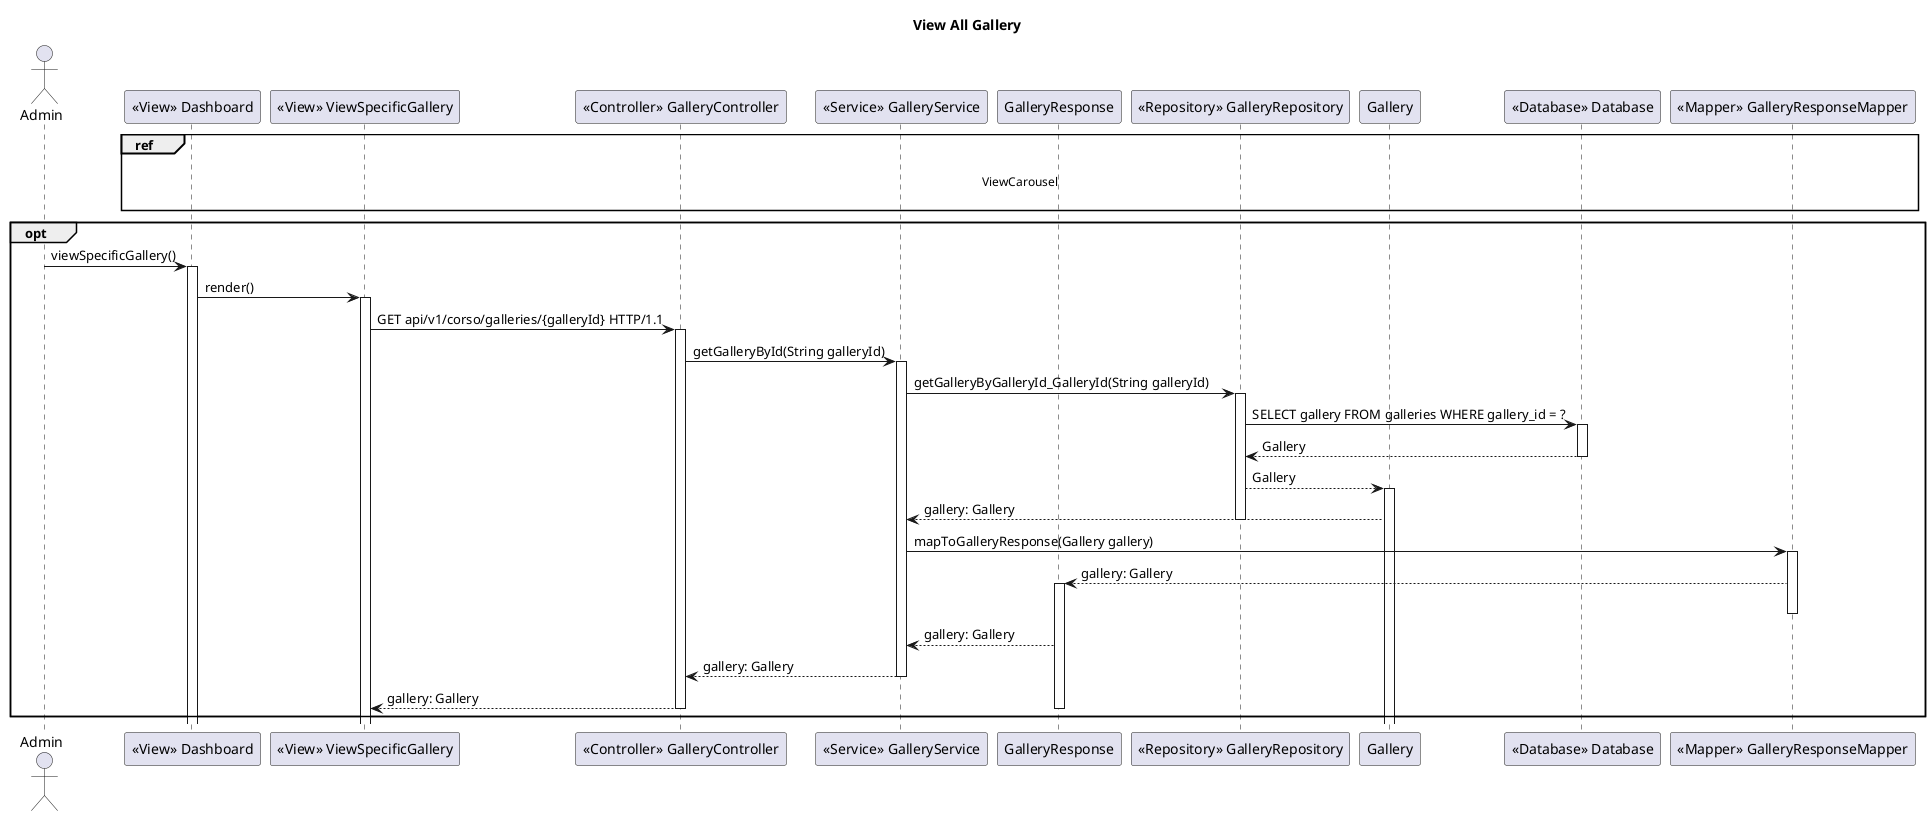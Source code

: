 @startuml
title View All Gallery

actor Admin

participant Dashboard as "<<View>> Dashboard"

participant EditGalleryPage as "<<View>> ViewSpecificGallery"

participant GalleryController as "<<Controller>> GalleryController"

participant GalleryService as "<<Service>> GalleryService"

participant GalleryResponse as "GalleryResponse"

participant GalleryRepository as "<<Repository>> GalleryRepository"

participant Gallery as "Gallery"

participant Database as "<<Database>> Database"

participant GalleryResponseMapper as "<<Mapper>> GalleryResponseMapper"

ref over Dashboard, EditGalleryPage, GalleryController, GalleryService, GalleryResponse, GalleryRepository, Gallery, Database, GalleryResponseMapper

    ViewCarousel

end

opt
Admin -> Dashboard: viewSpecificGallery()
activate Dashboard
Dashboard -> EditGalleryPage: render()
activate EditGalleryPage

EditGalleryPage -> GalleryController: GET api/v1/corso/galleries/{galleryId} HTTP/1.1
activate GalleryController
GalleryController -> GalleryService: getGalleryById(String galleryId)

activate GalleryService

GalleryService -> GalleryRepository: getGalleryByGalleryId_GalleryId(String galleryId)

activate GalleryRepository

GalleryRepository -> Database: SELECT gallery FROM galleries WHERE gallery_id = ?

activate Database

Database --> GalleryRepository: Gallery

deactivate Database

GalleryRepository --> Gallery: Gallery
activate Gallery
Gallery --> GalleryService: gallery: Gallery

deactivate GalleryRepository

GalleryService -> GalleryResponseMapper: mapToGalleryResponse(Gallery gallery)

activate GalleryResponseMapper

GalleryResponseMapper --> GalleryResponse: gallery: Gallery

activate GalleryResponse

deactivate GalleryResponseMapper

GalleryResponse --> GalleryService: gallery: Gallery

GalleryService --> GalleryController: gallery: Gallery

deactivate GalleryService

GalleryController --> EditGalleryPage: gallery: Gallery

deactivate GalleryResponse
deactivate GalleryController


end opt
@enduml
